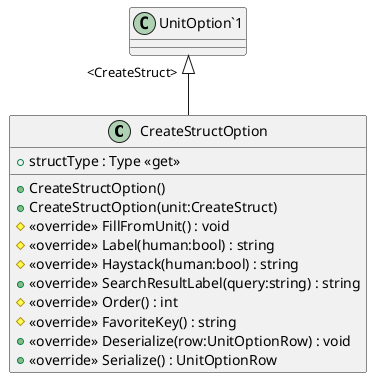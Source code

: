 @startuml
class CreateStructOption {
    + CreateStructOption()
    + CreateStructOption(unit:CreateStruct)
    + structType : Type <<get>>
    # <<override>> FillFromUnit() : void
    # <<override>> Label(human:bool) : string
    # <<override>> Haystack(human:bool) : string
    + <<override>> SearchResultLabel(query:string) : string
    # <<override>> Order() : int
    # <<override>> FavoriteKey() : string
    + <<override>> Deserialize(row:UnitOptionRow) : void
    + <<override>> Serialize() : UnitOptionRow
}
"UnitOption`1" "<CreateStruct>" <|-- CreateStructOption
@enduml
